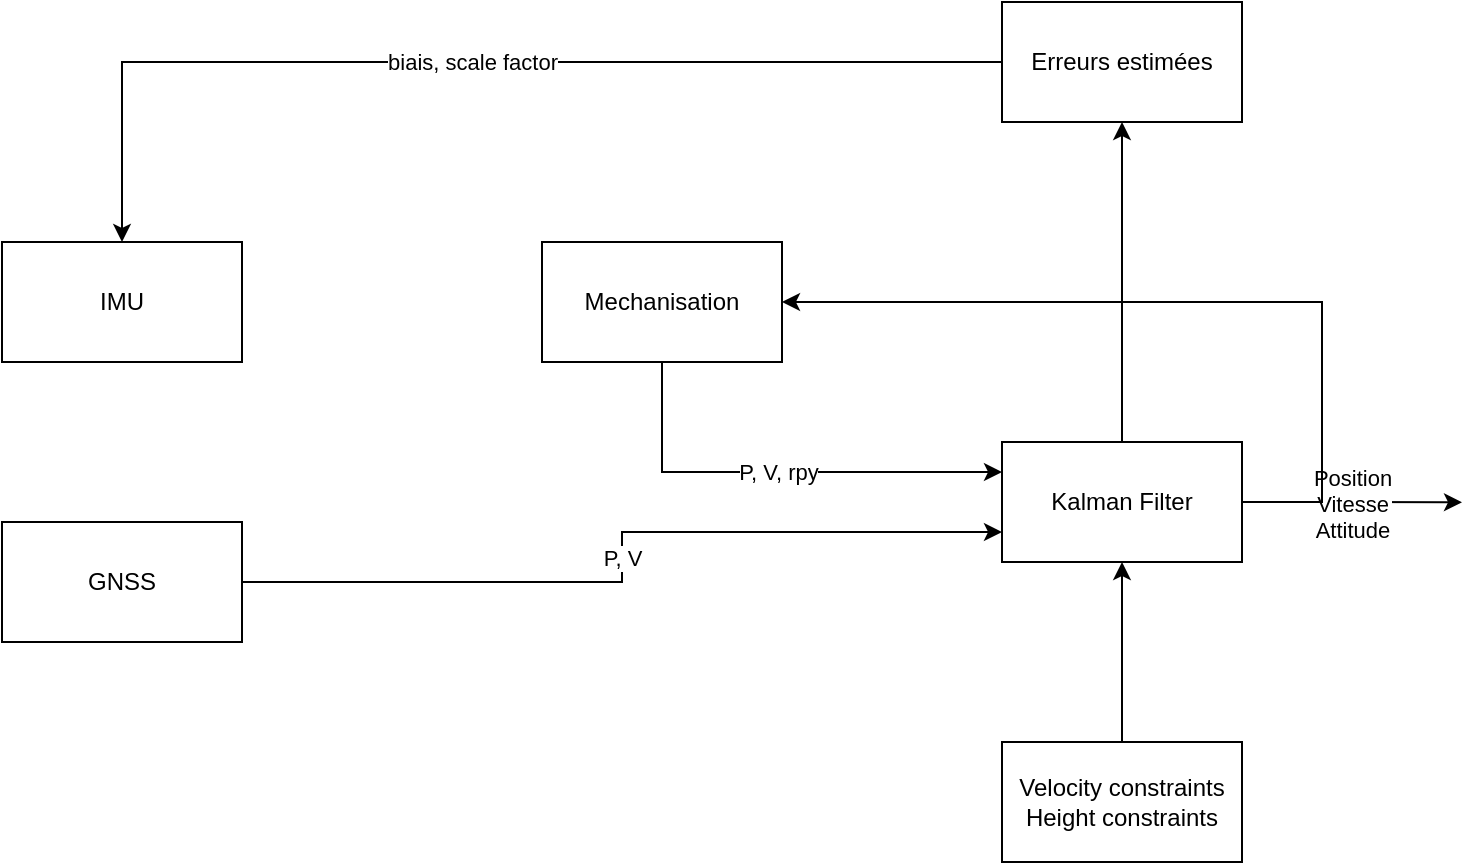 <mxfile version="21.6.9" type="github" pages="2">
  <diagram name="Page-1" id="L68cCSnjKjVKMLjNh44Q">
    <mxGraphModel dx="866" dy="1117" grid="1" gridSize="10" guides="1" tooltips="1" connect="1" arrows="1" fold="1" page="1" pageScale="1" pageWidth="827" pageHeight="1169" math="0" shadow="0">
      <root>
        <mxCell id="0" />
        <mxCell id="1" parent="0" />
        <mxCell id="de9RZLJ61hsH93KTD_V5-1" value="IMU" style="rounded=0;whiteSpace=wrap;html=1;" vertex="1" parent="1">
          <mxGeometry x="120" y="140" width="120" height="60" as="geometry" />
        </mxCell>
        <mxCell id="de9RZLJ61hsH93KTD_V5-14" value="P, V" style="edgeStyle=orthogonalEdgeStyle;rounded=0;orthogonalLoop=1;jettySize=auto;html=1;exitX=1;exitY=0.5;exitDx=0;exitDy=0;entryX=0;entryY=0.75;entryDx=0;entryDy=0;" edge="1" parent="1" source="de9RZLJ61hsH93KTD_V5-2" target="de9RZLJ61hsH93KTD_V5-5">
          <mxGeometry relative="1" as="geometry" />
        </mxCell>
        <mxCell id="de9RZLJ61hsH93KTD_V5-2" value="GNSS" style="rounded=0;whiteSpace=wrap;html=1;" vertex="1" parent="1">
          <mxGeometry x="120" y="280" width="120" height="60" as="geometry" />
        </mxCell>
        <mxCell id="de9RZLJ61hsH93KTD_V5-11" value="biais, scale factor" style="edgeStyle=orthogonalEdgeStyle;rounded=0;orthogonalLoop=1;jettySize=auto;html=1;exitX=0;exitY=0.5;exitDx=0;exitDy=0;entryX=0.5;entryY=0;entryDx=0;entryDy=0;" edge="1" parent="1" source="de9RZLJ61hsH93KTD_V5-3" target="de9RZLJ61hsH93KTD_V5-1">
          <mxGeometry relative="1" as="geometry" />
        </mxCell>
        <mxCell id="de9RZLJ61hsH93KTD_V5-3" value="Erreurs estimées" style="rounded=0;whiteSpace=wrap;html=1;" vertex="1" parent="1">
          <mxGeometry x="620" y="20" width="120" height="60" as="geometry" />
        </mxCell>
        <mxCell id="de9RZLJ61hsH93KTD_V5-17" value="P, V, rpy" style="edgeStyle=orthogonalEdgeStyle;rounded=0;orthogonalLoop=1;jettySize=auto;html=1;exitX=0.5;exitY=1;exitDx=0;exitDy=0;entryX=0;entryY=0.25;entryDx=0;entryDy=0;" edge="1" parent="1" source="de9RZLJ61hsH93KTD_V5-4" target="de9RZLJ61hsH93KTD_V5-5">
          <mxGeometry relative="1" as="geometry" />
        </mxCell>
        <mxCell id="de9RZLJ61hsH93KTD_V5-4" value="Mechanisation" style="rounded=0;whiteSpace=wrap;html=1;" vertex="1" parent="1">
          <mxGeometry x="390" y="140" width="120" height="60" as="geometry" />
        </mxCell>
        <mxCell id="de9RZLJ61hsH93KTD_V5-9" style="edgeStyle=orthogonalEdgeStyle;rounded=0;orthogonalLoop=1;jettySize=auto;html=1;exitX=0.5;exitY=0;exitDx=0;exitDy=0;entryX=0.5;entryY=1;entryDx=0;entryDy=0;" edge="1" parent="1" source="de9RZLJ61hsH93KTD_V5-5" target="de9RZLJ61hsH93KTD_V5-3">
          <mxGeometry relative="1" as="geometry">
            <mxPoint x="680" y="200" as="targetPoint" />
          </mxGeometry>
        </mxCell>
        <mxCell id="de9RZLJ61hsH93KTD_V5-18" value="Position&lt;br&gt;Vitesse&lt;br&gt;Attitude" style="edgeStyle=orthogonalEdgeStyle;rounded=0;orthogonalLoop=1;jettySize=auto;html=1;exitX=1;exitY=0.5;exitDx=0;exitDy=0;" edge="1" parent="1" source="de9RZLJ61hsH93KTD_V5-5">
          <mxGeometry relative="1" as="geometry">
            <mxPoint x="850" y="270.143" as="targetPoint" />
          </mxGeometry>
        </mxCell>
        <mxCell id="de9RZLJ61hsH93KTD_V5-19" style="edgeStyle=orthogonalEdgeStyle;rounded=0;orthogonalLoop=1;jettySize=auto;html=1;exitX=1;exitY=0.5;exitDx=0;exitDy=0;entryX=1;entryY=0.5;entryDx=0;entryDy=0;" edge="1" parent="1" source="de9RZLJ61hsH93KTD_V5-5" target="de9RZLJ61hsH93KTD_V5-4">
          <mxGeometry relative="1" as="geometry">
            <Array as="points">
              <mxPoint x="780" y="270" />
              <mxPoint x="780" y="170" />
            </Array>
          </mxGeometry>
        </mxCell>
        <mxCell id="de9RZLJ61hsH93KTD_V5-5" value="Kalman Filter" style="rounded=0;whiteSpace=wrap;html=1;" vertex="1" parent="1">
          <mxGeometry x="620" y="240" width="120" height="60" as="geometry" />
        </mxCell>
        <mxCell id="de9RZLJ61hsH93KTD_V5-15" style="edgeStyle=orthogonalEdgeStyle;rounded=0;orthogonalLoop=1;jettySize=auto;html=1;exitX=0.5;exitY=0;exitDx=0;exitDy=0;entryX=0.5;entryY=1;entryDx=0;entryDy=0;" edge="1" parent="1" source="de9RZLJ61hsH93KTD_V5-6" target="de9RZLJ61hsH93KTD_V5-5">
          <mxGeometry relative="1" as="geometry" />
        </mxCell>
        <mxCell id="de9RZLJ61hsH93KTD_V5-6" value="Velocity constraints&lt;br&gt;Height constraints" style="rounded=0;whiteSpace=wrap;html=1;" vertex="1" parent="1">
          <mxGeometry x="620" y="390" width="120" height="60" as="geometry" />
        </mxCell>
      </root>
    </mxGraphModel>
  </diagram>
  <diagram id="8vZph1-10SoVmDFRYJWc" name="Page-2">
    <mxGraphModel dx="472" dy="782" grid="1" gridSize="10" guides="1" tooltips="1" connect="1" arrows="1" fold="1" page="1" pageScale="1" pageWidth="827" pageHeight="1169" math="0" shadow="0">
      <root>
        <mxCell id="0" />
        <mxCell id="1" parent="0" />
        <mxCell id="y2dW47UmndWNYJWaPGc1-1" value="&lt;b&gt;&lt;font style=&quot;font-size: 14px;&quot;&gt;Antenne&lt;/font&gt;&lt;/b&gt;&lt;br&gt;(Convertit les signaux radio GNSS en signaux électriques)" style="rounded=0;whiteSpace=wrap;html=1;" vertex="1" parent="1">
          <mxGeometry x="240" y="160" width="270" height="60" as="geometry" />
        </mxCell>
        <mxCell id="y2dW47UmndWNYJWaPGc1-2" value="" style="rounded=0;whiteSpace=wrap;html=1;" vertex="1" parent="1">
          <mxGeometry x="315" y="270" width="120" height="60" as="geometry" />
        </mxCell>
      </root>
    </mxGraphModel>
  </diagram>
</mxfile>
